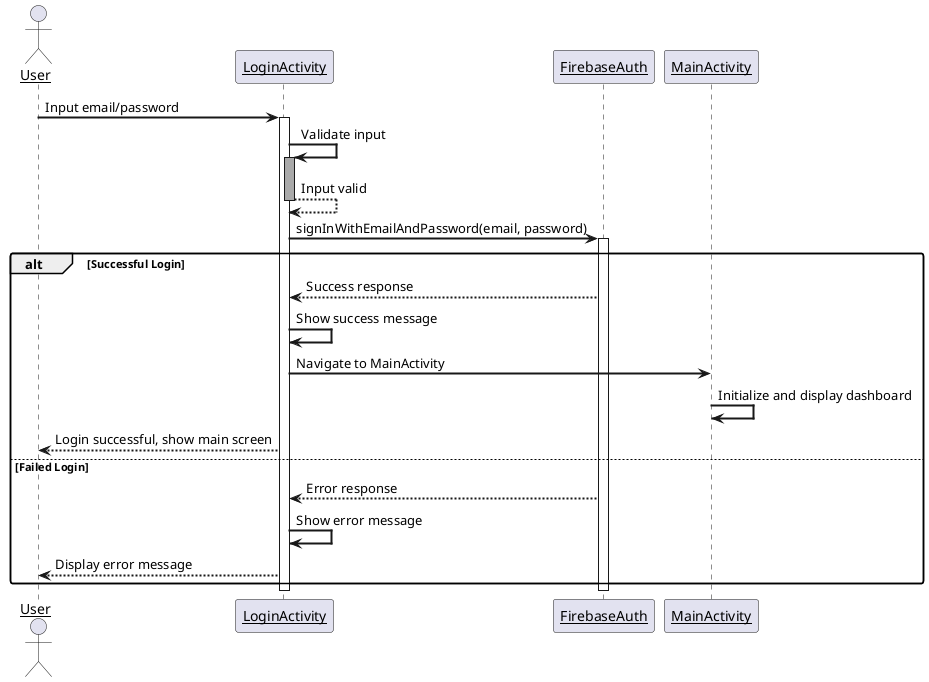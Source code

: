@startuml "DosenNotif - Login Sequence"
skinparam backgroundColor white
skinparam sequenceArrowThickness 2
skinparam roundcorner 5
skinparam sequenceParticipant underline

actor User
participant "LoginActivity" as LA
participant "FirebaseAuth" as FA
participant "MainActivity" as MA

User -> LA: Input email/password
activate LA

LA -> LA: Validate input
activate LA #DarkGray
LA --> LA: Input valid
deactivate LA

LA -> FA: signInWithEmailAndPassword(email, password)
activate FA

alt Successful Login
    FA --> LA: Success response
    LA -> LA: Show success message
    LA -> MA: Navigate to MainActivity
    MA -> MA: Initialize and display dashboard
    LA --> User: Login successful, show main screen
else Failed Login
    FA --> LA: Error response
    LA -> LA: Show error message
    LA --> User: Display error message
end

deactivate FA
deactivate LA

@enduml